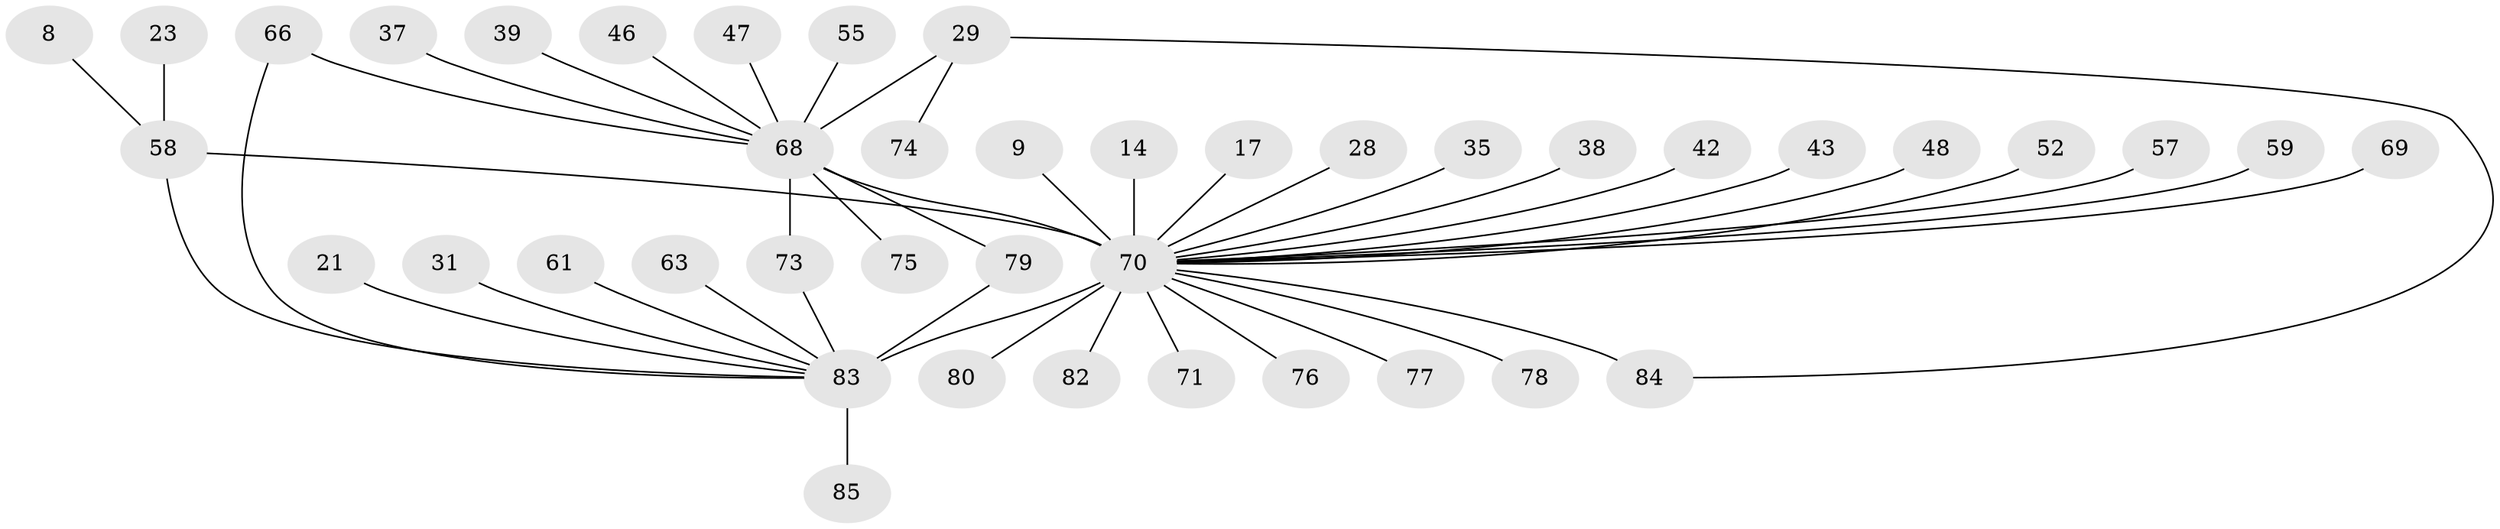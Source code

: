 // original degree distribution, {6: 0.047058823529411764, 19: 0.011764705882352941, 14: 0.011764705882352941, 3: 0.09411764705882353, 1: 0.4117647058823529, 8: 0.011764705882352941, 2: 0.27058823529411763, 4: 0.08235294117647059, 12: 0.011764705882352941, 5: 0.03529411764705882, 7: 0.011764705882352941}
// Generated by graph-tools (version 1.1) at 2025/47/03/09/25 04:47:20]
// undirected, 42 vertices, 46 edges
graph export_dot {
graph [start="1"]
  node [color=gray90,style=filled];
  8;
  9;
  14;
  17;
  21;
  23;
  28;
  29 [super="+22"];
  31;
  35;
  37;
  38;
  39 [super="+19"];
  42;
  43;
  46;
  47;
  48;
  52;
  55;
  57 [super="+54"];
  58 [super="+2"];
  59;
  61;
  63;
  66 [super="+24"];
  68 [super="+10+3"];
  69;
  70 [super="+36+56+32+53"];
  71 [super="+67"];
  73;
  74;
  75;
  76 [super="+40"];
  77;
  78;
  79;
  80 [super="+12+34+62"];
  82 [super="+72"];
  83 [super="+49+65"];
  84 [super="+81"];
  85 [super="+60"];
  8 -- 58;
  9 -- 70;
  14 -- 70;
  17 -- 70;
  21 -- 83;
  23 -- 58;
  28 -- 70;
  29 -- 68 [weight=4];
  29 -- 74;
  29 -- 84;
  31 -- 83;
  35 -- 70;
  37 -- 68;
  38 -- 70;
  39 -- 68;
  42 -- 70;
  43 -- 70;
  46 -- 68;
  47 -- 68;
  48 -- 70;
  52 -- 70;
  55 -- 68;
  57 -- 70;
  58 -- 70 [weight=2];
  58 -- 83 [weight=2];
  59 -- 70;
  61 -- 83;
  63 -- 83;
  66 -- 68;
  66 -- 83;
  68 -- 79;
  68 -- 70 [weight=9];
  68 -- 73;
  68 -- 75 [weight=2];
  69 -- 70;
  70 -- 83 [weight=8];
  70 -- 76;
  70 -- 71;
  70 -- 82;
  70 -- 84 [weight=2];
  70 -- 77;
  70 -- 78;
  70 -- 80 [weight=3];
  73 -- 83;
  79 -- 83;
  83 -- 85;
}
